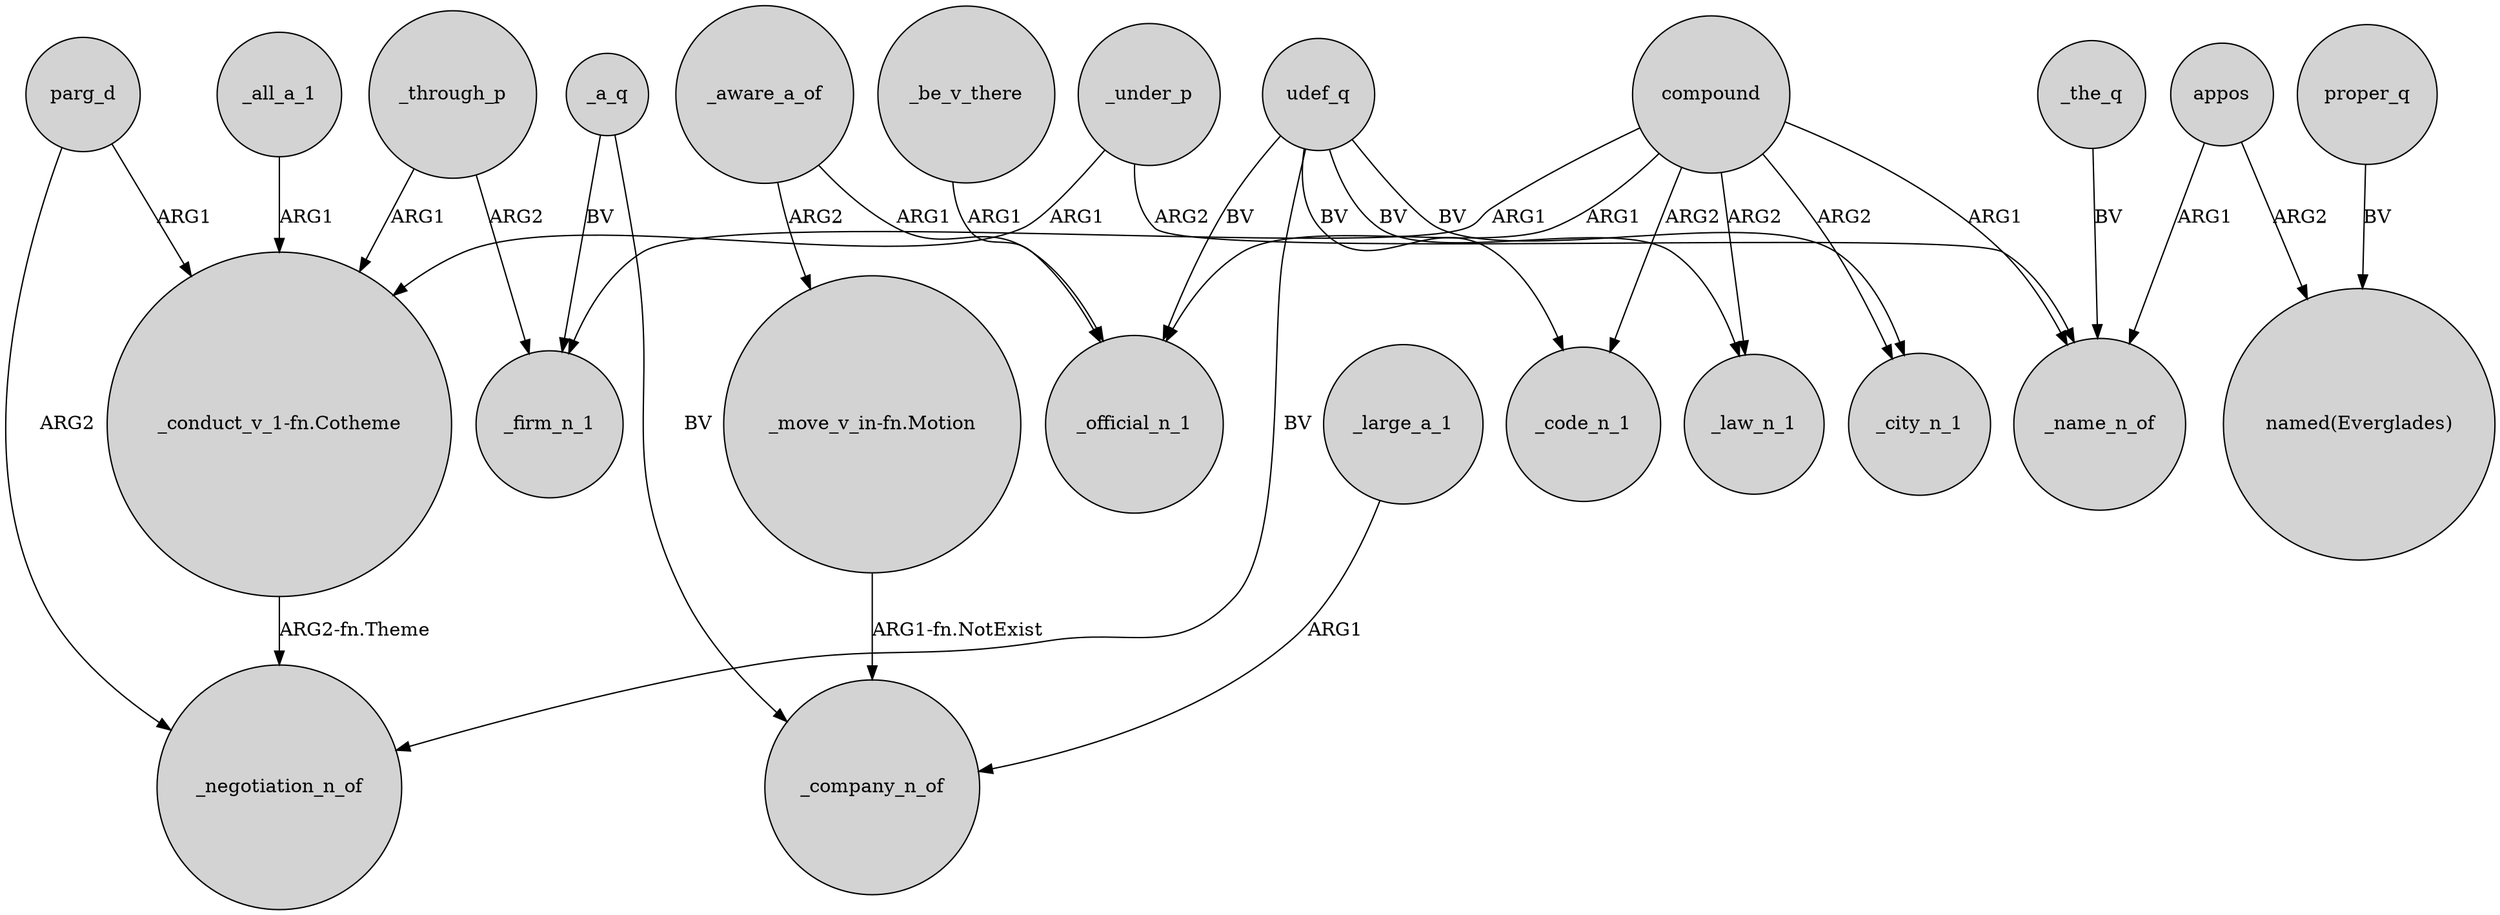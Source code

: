 digraph {
	node [shape=circle style=filled]
	udef_q -> _negotiation_n_of [label=BV]
	"_conduct_v_1-fn.Cotheme" -> _negotiation_n_of [label="ARG2-fn.Theme"]
	_through_p -> _firm_n_1 [label=ARG2]
	appos -> _name_n_of [label=ARG1]
	_aware_a_of -> _official_n_1 [label=ARG1]
	_all_a_1 -> "_conduct_v_1-fn.Cotheme" [label=ARG1]
	_a_q -> _firm_n_1 [label=BV]
	_through_p -> "_conduct_v_1-fn.Cotheme" [label=ARG1]
	parg_d -> "_conduct_v_1-fn.Cotheme" [label=ARG1]
	parg_d -> _negotiation_n_of [label=ARG2]
	compound -> _city_n_1 [label=ARG2]
	_be_v_there -> _official_n_1 [label=ARG1]
	udef_q -> _law_n_1 [label=BV]
	"_move_v_in-fn.Motion" -> _company_n_of [label="ARG1-fn.NotExist"]
	udef_q -> _city_n_1 [label=BV]
	appos -> "named(Everglades)" [label=ARG2]
	_aware_a_of -> "_move_v_in-fn.Motion" [label=ARG2]
	udef_q -> _official_n_1 [label=BV]
	_under_p -> "_conduct_v_1-fn.Cotheme" [label=ARG1]
	compound -> _firm_n_1 [label=ARG1]
	_a_q -> _company_n_of [label=BV]
	compound -> _name_n_of [label=ARG1]
	compound -> _official_n_1 [label=ARG1]
	proper_q -> "named(Everglades)" [label=BV]
	_the_q -> _name_n_of [label=BV]
	_under_p -> _name_n_of [label=ARG2]
	_large_a_1 -> _company_n_of [label=ARG1]
	compound -> _code_n_1 [label=ARG2]
	compound -> _law_n_1 [label=ARG2]
	udef_q -> _code_n_1 [label=BV]
}

